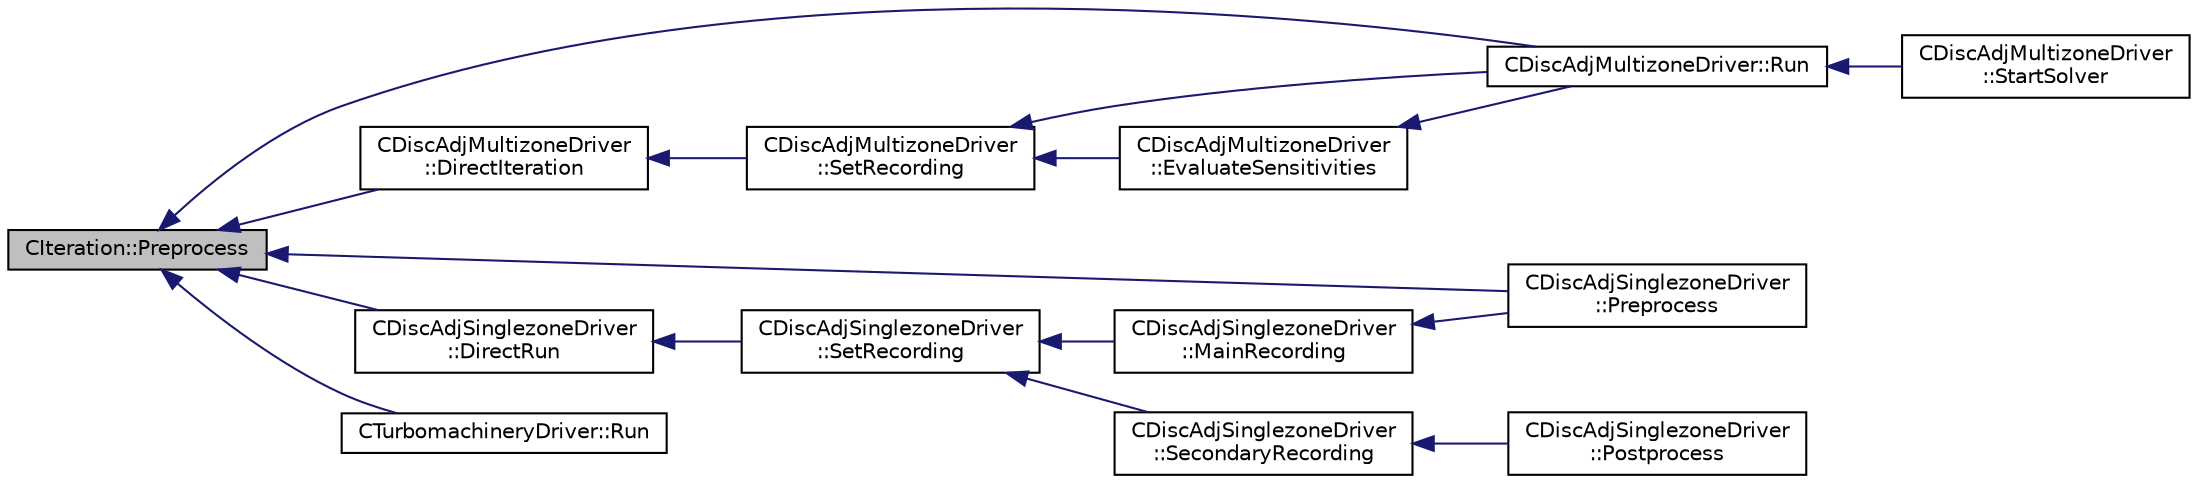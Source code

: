 digraph "CIteration::Preprocess"
{
  edge [fontname="Helvetica",fontsize="10",labelfontname="Helvetica",labelfontsize="10"];
  node [fontname="Helvetica",fontsize="10",shape=record];
  rankdir="LR";
  Node130 [label="CIteration::Preprocess",height=0.2,width=0.4,color="black", fillcolor="grey75", style="filled", fontcolor="black"];
  Node130 -> Node131 [dir="back",color="midnightblue",fontsize="10",style="solid",fontname="Helvetica"];
  Node131 [label="CDiscAdjMultizoneDriver::Run",height=0.2,width=0.4,color="black", fillcolor="white", style="filled",URL="$class_c_disc_adj_multizone_driver.html#af996aecdb6d20aa4fc81c9b67295abf5",tooltip="[Overload] Run an discrete adjoint update of all solvers within multiple zones. "];
  Node131 -> Node132 [dir="back",color="midnightblue",fontsize="10",style="solid",fontname="Helvetica"];
  Node132 [label="CDiscAdjMultizoneDriver\l::StartSolver",height=0.2,width=0.4,color="black", fillcolor="white", style="filled",URL="$class_c_disc_adj_multizone_driver.html#a75de0a1a482ceeed4301a384f1515092",tooltip="[Overload] Launch the computation for discrete adjoint multizone problems. "];
  Node130 -> Node133 [dir="back",color="midnightblue",fontsize="10",style="solid",fontname="Helvetica"];
  Node133 [label="CDiscAdjMultizoneDriver\l::DirectIteration",height=0.2,width=0.4,color="black", fillcolor="white", style="filled",URL="$class_c_disc_adj_multizone_driver.html#a86d4f9ec474ef91e8ae14a39b72aad9e",tooltip="Run one direct iteration in a zone. "];
  Node133 -> Node134 [dir="back",color="midnightblue",fontsize="10",style="solid",fontname="Helvetica"];
  Node134 [label="CDiscAdjMultizoneDriver\l::SetRecording",height=0.2,width=0.4,color="black", fillcolor="white", style="filled",URL="$class_c_disc_adj_multizone_driver.html#a441f8669a04147aacab7df463e1dd021",tooltip="Record one iteration of the primal problem within each zone. "];
  Node134 -> Node131 [dir="back",color="midnightblue",fontsize="10",style="solid",fontname="Helvetica"];
  Node134 -> Node135 [dir="back",color="midnightblue",fontsize="10",style="solid",fontname="Helvetica"];
  Node135 [label="CDiscAdjMultizoneDriver\l::EvaluateSensitivities",height=0.2,width=0.4,color="black", fillcolor="white", style="filled",URL="$class_c_disc_adj_multizone_driver.html#ac2789097629674cfb7d4de64954024df",tooltip="Evaluate sensitivites for the current adjoint solution and output files. "];
  Node135 -> Node131 [dir="back",color="midnightblue",fontsize="10",style="solid",fontname="Helvetica"];
  Node130 -> Node136 [dir="back",color="midnightblue",fontsize="10",style="solid",fontname="Helvetica"];
  Node136 [label="CDiscAdjSinglezoneDriver\l::Preprocess",height=0.2,width=0.4,color="black", fillcolor="white", style="filled",URL="$class_c_disc_adj_singlezone_driver.html#a2d0785572312526d0bd695a14dd405f2",tooltip="Preprocess the single-zone iteration. "];
  Node130 -> Node137 [dir="back",color="midnightblue",fontsize="10",style="solid",fontname="Helvetica"];
  Node137 [label="CDiscAdjSinglezoneDriver\l::DirectRun",height=0.2,width=0.4,color="black", fillcolor="white", style="filled",URL="$class_c_disc_adj_singlezone_driver.html#a59918e5ae5359c05f4d1f7d934ecbe6f",tooltip="Run one iteration of the solver. "];
  Node137 -> Node138 [dir="back",color="midnightblue",fontsize="10",style="solid",fontname="Helvetica"];
  Node138 [label="CDiscAdjSinglezoneDriver\l::SetRecording",height=0.2,width=0.4,color="black", fillcolor="white", style="filled",URL="$class_c_disc_adj_singlezone_driver.html#a7e519f0f189a3a102b0630edaaa9d233",tooltip="Record one iteration of a flow iteration in within multiple zones. "];
  Node138 -> Node139 [dir="back",color="midnightblue",fontsize="10",style="solid",fontname="Helvetica"];
  Node139 [label="CDiscAdjSinglezoneDriver\l::MainRecording",height=0.2,width=0.4,color="black", fillcolor="white", style="filled",URL="$class_c_disc_adj_singlezone_driver.html#af4087bc4859a336b67555336d8f28aaf",tooltip="Record the main computational path. "];
  Node139 -> Node136 [dir="back",color="midnightblue",fontsize="10",style="solid",fontname="Helvetica"];
  Node138 -> Node140 [dir="back",color="midnightblue",fontsize="10",style="solid",fontname="Helvetica"];
  Node140 [label="CDiscAdjSinglezoneDriver\l::SecondaryRecording",height=0.2,width=0.4,color="black", fillcolor="white", style="filled",URL="$class_c_disc_adj_singlezone_driver.html#ad328a74dd89ed2e335b22c4bf2b53cb0",tooltip="Record the secondary computational path. "];
  Node140 -> Node141 [dir="back",color="midnightblue",fontsize="10",style="solid",fontname="Helvetica"];
  Node141 [label="CDiscAdjSinglezoneDriver\l::Postprocess",height=0.2,width=0.4,color="black", fillcolor="white", style="filled",URL="$class_c_disc_adj_singlezone_driver.html#af0ac923c07d86674b252c28df9a115da",tooltip="Postprocess the adjoint iteration for ZONE_0. "];
  Node130 -> Node142 [dir="back",color="midnightblue",fontsize="10",style="solid",fontname="Helvetica"];
  Node142 [label="CTurbomachineryDriver::Run",height=0.2,width=0.4,color="black", fillcolor="white", style="filled",URL="$class_c_turbomachinery_driver.html#a4c5a1aaddfe1130684fbcdcacd7eb83f",tooltip="Run a single iteration of the physics within multiple zones. "];
}

